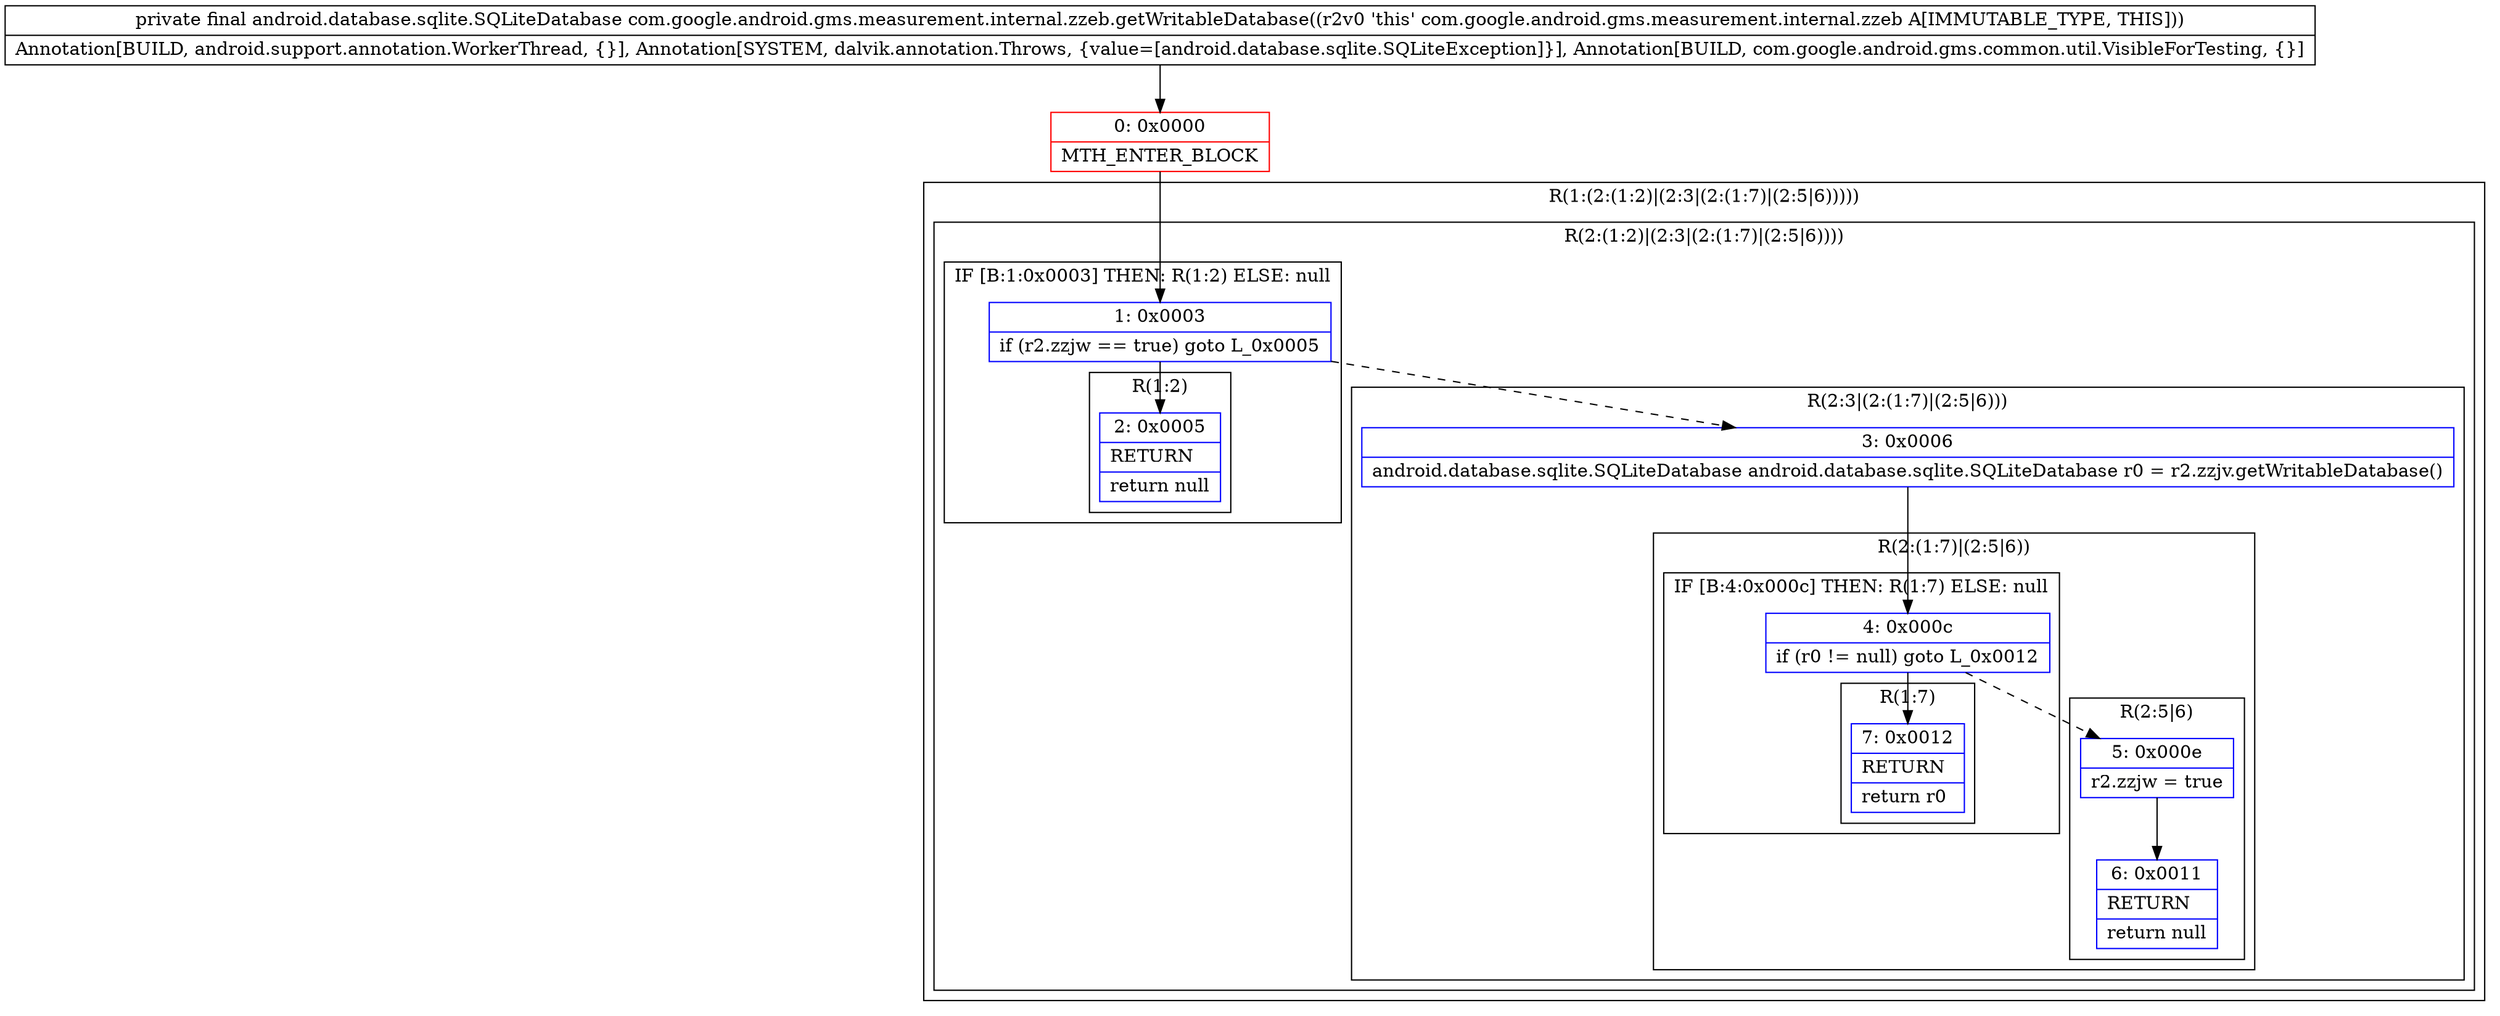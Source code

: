 digraph "CFG forcom.google.android.gms.measurement.internal.zzeb.getWritableDatabase()Landroid\/database\/sqlite\/SQLiteDatabase;" {
subgraph cluster_Region_1331470612 {
label = "R(1:(2:(1:2)|(2:3|(2:(1:7)|(2:5|6)))))";
node [shape=record,color=blue];
subgraph cluster_Region_1276533213 {
label = "R(2:(1:2)|(2:3|(2:(1:7)|(2:5|6))))";
node [shape=record,color=blue];
subgraph cluster_IfRegion_1355325382 {
label = "IF [B:1:0x0003] THEN: R(1:2) ELSE: null";
node [shape=record,color=blue];
Node_1 [shape=record,label="{1\:\ 0x0003|if (r2.zzjw == true) goto L_0x0005\l}"];
subgraph cluster_Region_47462495 {
label = "R(1:2)";
node [shape=record,color=blue];
Node_2 [shape=record,label="{2\:\ 0x0005|RETURN\l|return null\l}"];
}
}
subgraph cluster_Region_1227206675 {
label = "R(2:3|(2:(1:7)|(2:5|6)))";
node [shape=record,color=blue];
Node_3 [shape=record,label="{3\:\ 0x0006|android.database.sqlite.SQLiteDatabase android.database.sqlite.SQLiteDatabase r0 = r2.zzjv.getWritableDatabase()\l}"];
subgraph cluster_Region_673869072 {
label = "R(2:(1:7)|(2:5|6))";
node [shape=record,color=blue];
subgraph cluster_IfRegion_1796408779 {
label = "IF [B:4:0x000c] THEN: R(1:7) ELSE: null";
node [shape=record,color=blue];
Node_4 [shape=record,label="{4\:\ 0x000c|if (r0 != null) goto L_0x0012\l}"];
subgraph cluster_Region_565337058 {
label = "R(1:7)";
node [shape=record,color=blue];
Node_7 [shape=record,label="{7\:\ 0x0012|RETURN\l|return r0\l}"];
}
}
subgraph cluster_Region_1452020089 {
label = "R(2:5|6)";
node [shape=record,color=blue];
Node_5 [shape=record,label="{5\:\ 0x000e|r2.zzjw = true\l}"];
Node_6 [shape=record,label="{6\:\ 0x0011|RETURN\l|return null\l}"];
}
}
}
}
}
Node_0 [shape=record,color=red,label="{0\:\ 0x0000|MTH_ENTER_BLOCK\l}"];
MethodNode[shape=record,label="{private final android.database.sqlite.SQLiteDatabase com.google.android.gms.measurement.internal.zzeb.getWritableDatabase((r2v0 'this' com.google.android.gms.measurement.internal.zzeb A[IMMUTABLE_TYPE, THIS]))  | Annotation[BUILD, android.support.annotation.WorkerThread, \{\}], Annotation[SYSTEM, dalvik.annotation.Throws, \{value=[android.database.sqlite.SQLiteException]\}], Annotation[BUILD, com.google.android.gms.common.util.VisibleForTesting, \{\}]\l}"];
MethodNode -> Node_0;
Node_1 -> Node_2;
Node_1 -> Node_3[style=dashed];
Node_3 -> Node_4;
Node_4 -> Node_5[style=dashed];
Node_4 -> Node_7;
Node_5 -> Node_6;
Node_0 -> Node_1;
}

